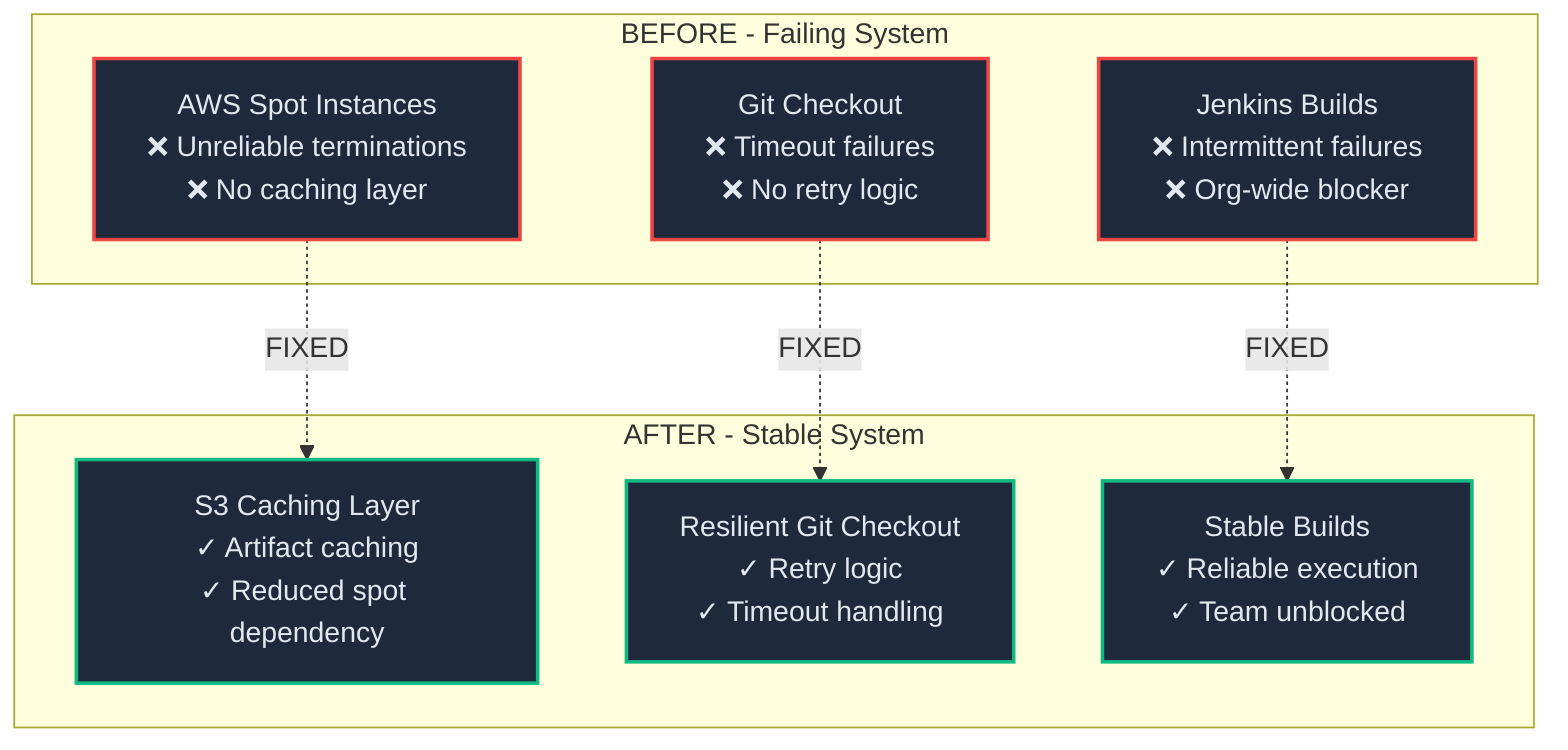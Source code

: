 graph TB
    subgraph "BEFORE - Failing System"
        A[AWS Spot Instances<br/>❌ Unreliable terminations<br/>❌ No caching layer]
        B[Git Checkout<br/>❌ Timeout failures<br/>❌ No retry logic]
        C[Jenkins Builds<br/>❌ Intermittent failures<br/>❌ Org-wide blocker]
    end

    subgraph "AFTER - Stable System"
        D[S3 Caching Layer<br/>✓ Artifact caching<br/>✓ Reduced spot dependency]
        E[Resilient Git Checkout<br/>✓ Retry logic<br/>✓ Timeout handling]
        F[Stable Builds<br/>✓ Reliable execution<br/>✓ Team unblocked]
    end

    A -.->|"FIXED"| D
    B -.->|"FIXED"| E
    C -.->|"FIXED"| F

    style A fill:#1e293b,stroke:#ef4444,stroke-width:2px,color:#e2e8f0
    style B fill:#1e293b,stroke:#ef4444,stroke-width:2px,color:#e2e8f0
    style C fill:#1e293b,stroke:#ef4444,stroke-width:2px,color:#e2e8f0
    style D fill:#1e293b,stroke:#10b981,stroke-width:2px,color:#e2e8f0
    style E fill:#1e293b,stroke:#10b981,stroke-width:2px,color:#e2e8f0
    style F fill:#1e293b,stroke:#10b981,stroke-width:2px,color:#e2e8f0